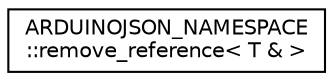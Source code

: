 digraph "Graphical Class Hierarchy"
{
 // LATEX_PDF_SIZE
  edge [fontname="Helvetica",fontsize="10",labelfontname="Helvetica",labelfontsize="10"];
  node [fontname="Helvetica",fontsize="10",shape=record];
  rankdir="LR";
  Node0 [label="ARDUINOJSON_NAMESPACE\l::remove_reference\< T & \>",height=0.2,width=0.4,color="black", fillcolor="white", style="filled",URL="$structARDUINOJSON__NAMESPACE_1_1remove__reference_3_01T_01_6_01_4.html",tooltip=" "];
}
